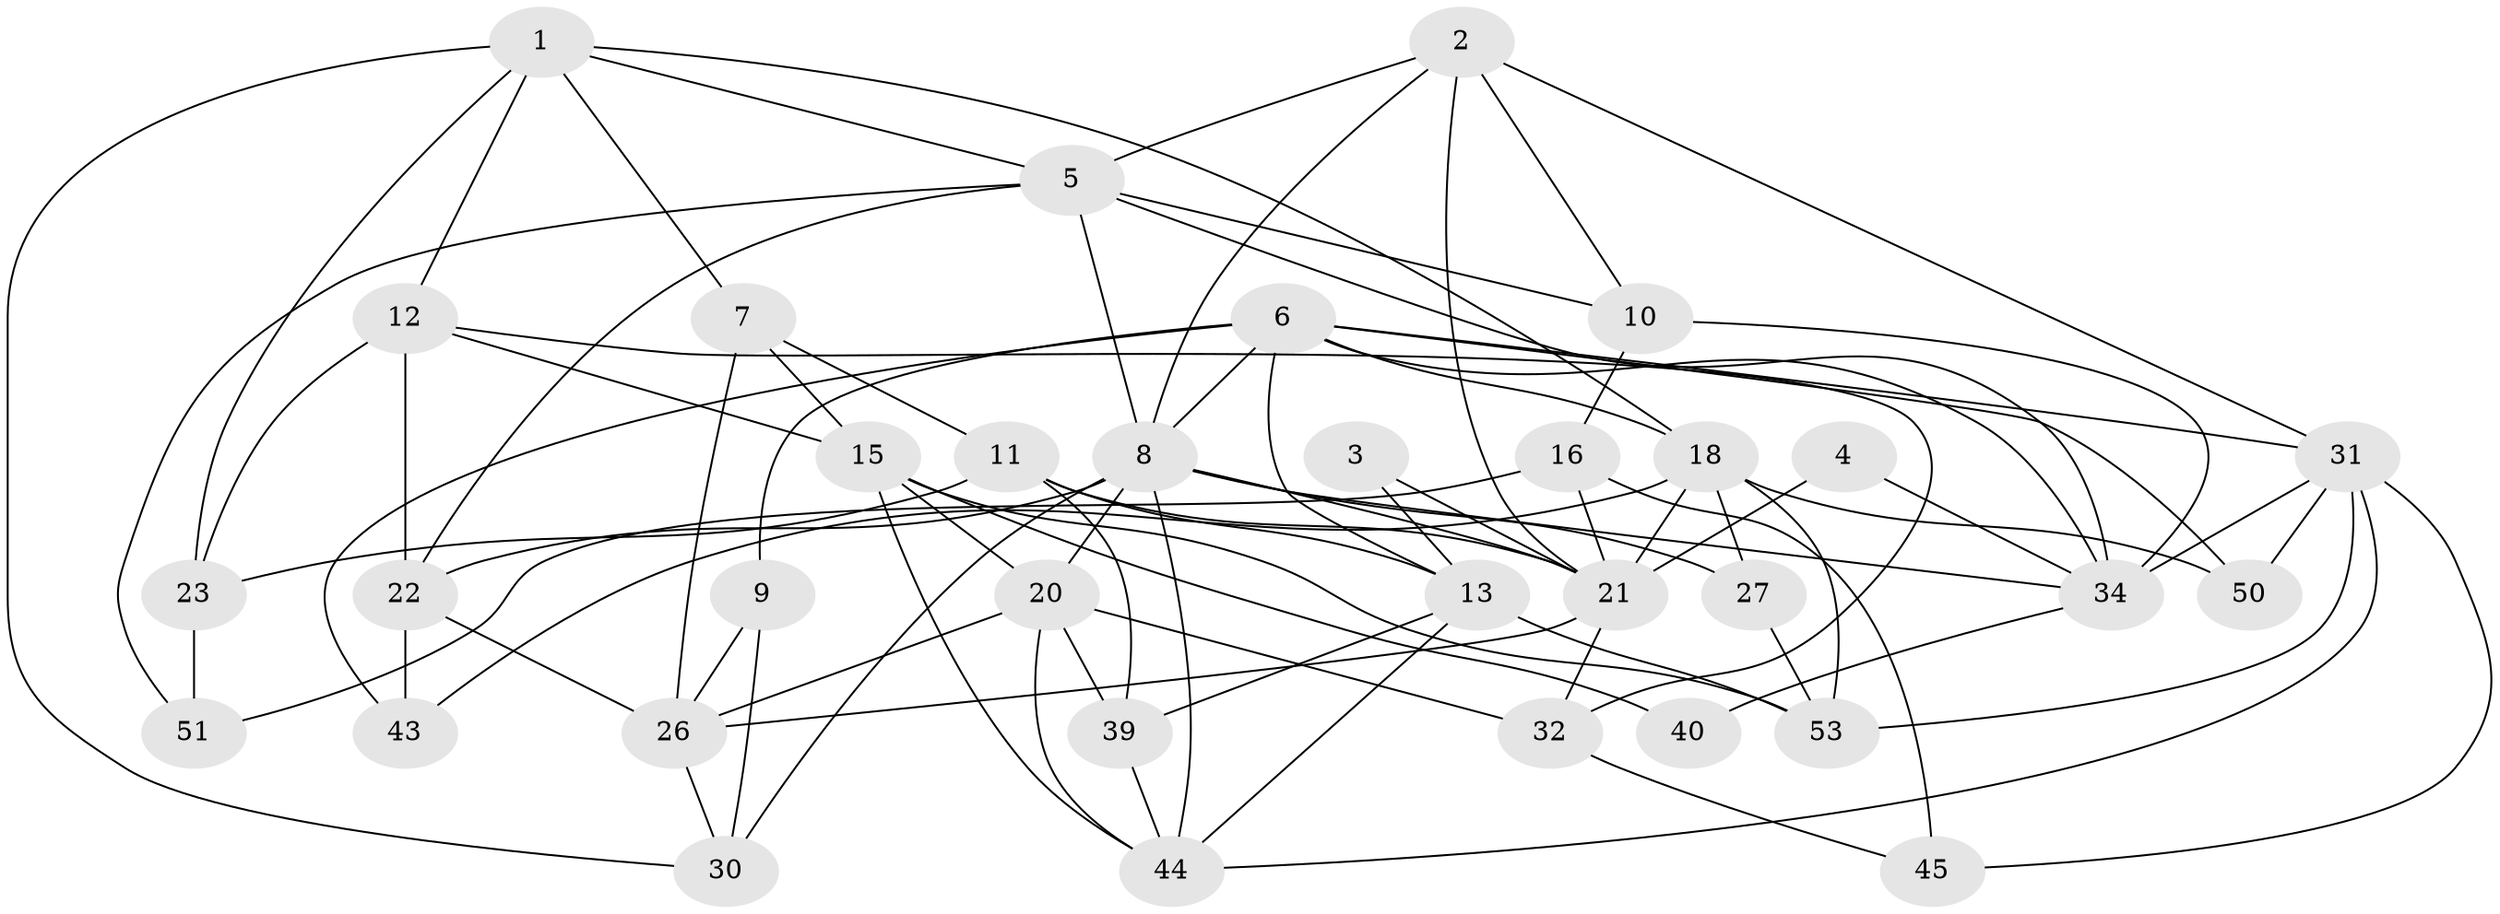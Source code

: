 // Generated by graph-tools (version 1.1) at 2025/24/03/03/25 07:24:03]
// undirected, 34 vertices, 84 edges
graph export_dot {
graph [start="1"]
  node [color=gray90,style=filled];
  1 [super="+14"];
  2 [super="+24"];
  3;
  4;
  5 [super="+38"];
  6 [super="+47"];
  7;
  8 [super="+19"];
  9 [super="+52"];
  10;
  11 [super="+17"];
  12 [super="+29"];
  13 [super="+36"];
  15 [super="+37"];
  16 [super="+35"];
  18 [super="+49"];
  20 [super="+42"];
  21 [super="+25"];
  22 [super="+28"];
  23;
  26 [super="+48"];
  27;
  30;
  31 [super="+33"];
  32 [super="+54"];
  34 [super="+41"];
  39;
  40;
  43;
  44 [super="+46"];
  45;
  50;
  51;
  53;
  1 -- 7;
  1 -- 18;
  1 -- 30;
  1 -- 23;
  1 -- 5;
  1 -- 12;
  2 -- 31;
  2 -- 10;
  2 -- 5;
  2 -- 8;
  2 -- 21;
  3 -- 21;
  3 -- 13;
  4 -- 21;
  4 -- 34;
  5 -- 34;
  5 -- 51;
  5 -- 10;
  5 -- 8;
  5 -- 22;
  6 -- 8;
  6 -- 9;
  6 -- 13;
  6 -- 34;
  6 -- 18;
  6 -- 50;
  6 -- 43;
  6 -- 31;
  7 -- 26;
  7 -- 11;
  7 -- 15;
  8 -- 21;
  8 -- 20 [weight=2];
  8 -- 27;
  8 -- 34;
  8 -- 44;
  8 -- 22;
  8 -- 30;
  9 -- 26;
  9 -- 30;
  10 -- 16;
  10 -- 34;
  11 -- 21;
  11 -- 23;
  11 -- 39;
  11 -- 13;
  12 -- 23;
  12 -- 32;
  12 -- 15;
  12 -- 22;
  13 -- 53;
  13 -- 39;
  13 -- 44;
  15 -- 53;
  15 -- 40;
  15 -- 44;
  15 -- 20;
  16 -- 45;
  16 -- 51;
  16 -- 21;
  18 -- 21;
  18 -- 43;
  18 -- 50;
  18 -- 53;
  18 -- 27;
  20 -- 39;
  20 -- 32;
  20 -- 26;
  20 -- 44;
  21 -- 32 [weight=2];
  21 -- 26;
  22 -- 43;
  22 -- 26;
  23 -- 51;
  26 -- 30;
  27 -- 53;
  31 -- 34;
  31 -- 50;
  31 -- 45;
  31 -- 53;
  31 -- 44;
  32 -- 45;
  34 -- 40;
  39 -- 44;
}
